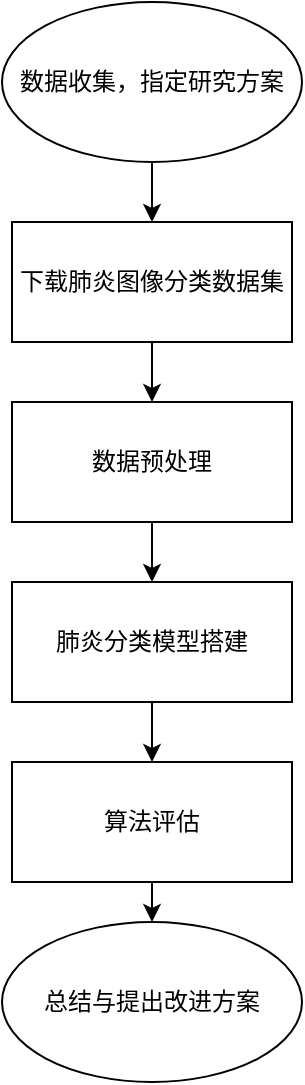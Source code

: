 <mxfile version="24.2.1" type="github">
  <diagram name="Page-1" id="74e2e168-ea6b-b213-b513-2b3c1d86103e">
    <mxGraphModel dx="1235" dy="614" grid="1" gridSize="10" guides="1" tooltips="1" connect="1" arrows="1" fold="1" page="1" pageScale="1" pageWidth="1100" pageHeight="850" background="none" math="0" shadow="0">
      <root>
        <mxCell id="0" />
        <mxCell id="1" parent="0" />
        <mxCell id="KxKvyKADQoj79-ZSLeWC-3" value="" style="edgeStyle=orthogonalEdgeStyle;rounded=0;orthogonalLoop=1;jettySize=auto;html=1;verticalAlign=middle;" edge="1" parent="1" source="KxKvyKADQoj79-ZSLeWC-1" target="KxKvyKADQoj79-ZSLeWC-2">
          <mxGeometry relative="1" as="geometry" />
        </mxCell>
        <mxCell id="KxKvyKADQoj79-ZSLeWC-1" value="数据收集，指定研究方案" style="ellipse;whiteSpace=wrap;html=1;verticalAlign=middle;" vertex="1" parent="1">
          <mxGeometry x="420" y="110" width="150" height="80" as="geometry" />
        </mxCell>
        <mxCell id="KxKvyKADQoj79-ZSLeWC-5" value="" style="edgeStyle=orthogonalEdgeStyle;rounded=0;orthogonalLoop=1;jettySize=auto;html=1;verticalAlign=middle;" edge="1" parent="1" source="KxKvyKADQoj79-ZSLeWC-2" target="KxKvyKADQoj79-ZSLeWC-4">
          <mxGeometry relative="1" as="geometry" />
        </mxCell>
        <mxCell id="KxKvyKADQoj79-ZSLeWC-2" value="下载肺炎图像分类数据集" style="whiteSpace=wrap;html=1;verticalAlign=middle;" vertex="1" parent="1">
          <mxGeometry x="425" y="220" width="140" height="60" as="geometry" />
        </mxCell>
        <mxCell id="KxKvyKADQoj79-ZSLeWC-7" value="" style="edgeStyle=orthogonalEdgeStyle;rounded=0;orthogonalLoop=1;jettySize=auto;html=1;verticalAlign=middle;" edge="1" parent="1" source="KxKvyKADQoj79-ZSLeWC-4" target="KxKvyKADQoj79-ZSLeWC-6">
          <mxGeometry relative="1" as="geometry" />
        </mxCell>
        <mxCell id="KxKvyKADQoj79-ZSLeWC-4" value="数据预处理" style="whiteSpace=wrap;html=1;verticalAlign=middle;" vertex="1" parent="1">
          <mxGeometry x="425" y="310" width="140" height="60" as="geometry" />
        </mxCell>
        <mxCell id="KxKvyKADQoj79-ZSLeWC-9" value="" style="edgeStyle=orthogonalEdgeStyle;rounded=0;orthogonalLoop=1;jettySize=auto;html=1;verticalAlign=middle;" edge="1" parent="1" source="KxKvyKADQoj79-ZSLeWC-6" target="KxKvyKADQoj79-ZSLeWC-8">
          <mxGeometry relative="1" as="geometry" />
        </mxCell>
        <mxCell id="KxKvyKADQoj79-ZSLeWC-6" value="肺炎分类模型搭建" style="whiteSpace=wrap;html=1;verticalAlign=middle;" vertex="1" parent="1">
          <mxGeometry x="425" y="400" width="140" height="60" as="geometry" />
        </mxCell>
        <mxCell id="KxKvyKADQoj79-ZSLeWC-11" value="" style="edgeStyle=orthogonalEdgeStyle;rounded=0;orthogonalLoop=1;jettySize=auto;html=1;verticalAlign=middle;" edge="1" parent="1" source="KxKvyKADQoj79-ZSLeWC-8">
          <mxGeometry relative="1" as="geometry">
            <mxPoint x="495" y="570.0" as="targetPoint" />
          </mxGeometry>
        </mxCell>
        <mxCell id="KxKvyKADQoj79-ZSLeWC-8" value="算法评估" style="whiteSpace=wrap;html=1;verticalAlign=middle;" vertex="1" parent="1">
          <mxGeometry x="425" y="490" width="140" height="60" as="geometry" />
        </mxCell>
        <mxCell id="KxKvyKADQoj79-ZSLeWC-12" value="总结与提出改进方案" style="ellipse;whiteSpace=wrap;html=1;verticalAlign=middle;" vertex="1" parent="1">
          <mxGeometry x="420" y="570" width="150" height="80" as="geometry" />
        </mxCell>
      </root>
    </mxGraphModel>
  </diagram>
</mxfile>
